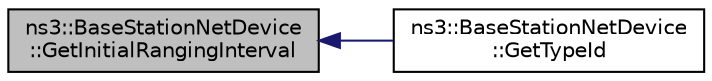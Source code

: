digraph "ns3::BaseStationNetDevice::GetInitialRangingInterval"
{
  edge [fontname="Helvetica",fontsize="10",labelfontname="Helvetica",labelfontsize="10"];
  node [fontname="Helvetica",fontsize="10",shape=record];
  rankdir="LR";
  Node1 [label="ns3::BaseStationNetDevice\l::GetInitialRangingInterval",height=0.2,width=0.4,color="black", fillcolor="grey75", style="filled", fontcolor="black"];
  Node1 -> Node2 [dir="back",color="midnightblue",fontsize="10",style="solid"];
  Node2 [label="ns3::BaseStationNetDevice\l::GetTypeId",height=0.2,width=0.4,color="black", fillcolor="white", style="filled",URL="$dd/d73/classns3_1_1BaseStationNetDevice.html#afadce9300324077db279e7720951e571",tooltip="Get the type ID. "];
}
